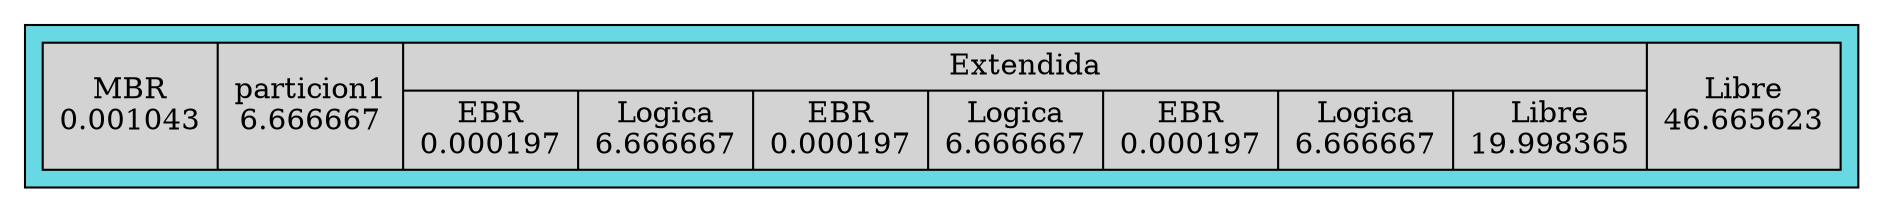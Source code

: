 digraph D {
	subgraph cluster_0 {
		bgcolor="#68d9e2"
		node [style="rounded" style=filled];
		node_A [shape=record   label="MBR\n0.001043|particion1\n6.666667|{Extendida|{EBR\n0.000197|Logica\n6.666667|EBR\n0.000197|Logica\n6.666667|EBR\n0.000197|Logica\n6.666667|Libre\n19.998365}}|Libre\n46.665623"];
	}
}